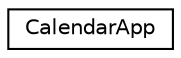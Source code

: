digraph "Graphical Class Hierarchy"
{
 // LATEX_PDF_SIZE
  edge [fontname="Helvetica",fontsize="10",labelfontname="Helvetica",labelfontsize="10"];
  node [fontname="Helvetica",fontsize="10",shape=record];
  rankdir="LR";
  Node0 [label="CalendarApp",height=0.2,width=0.4,color="black", fillcolor="white", style="filled",URL="$class_calendar_app.html",tooltip=" "];
}
